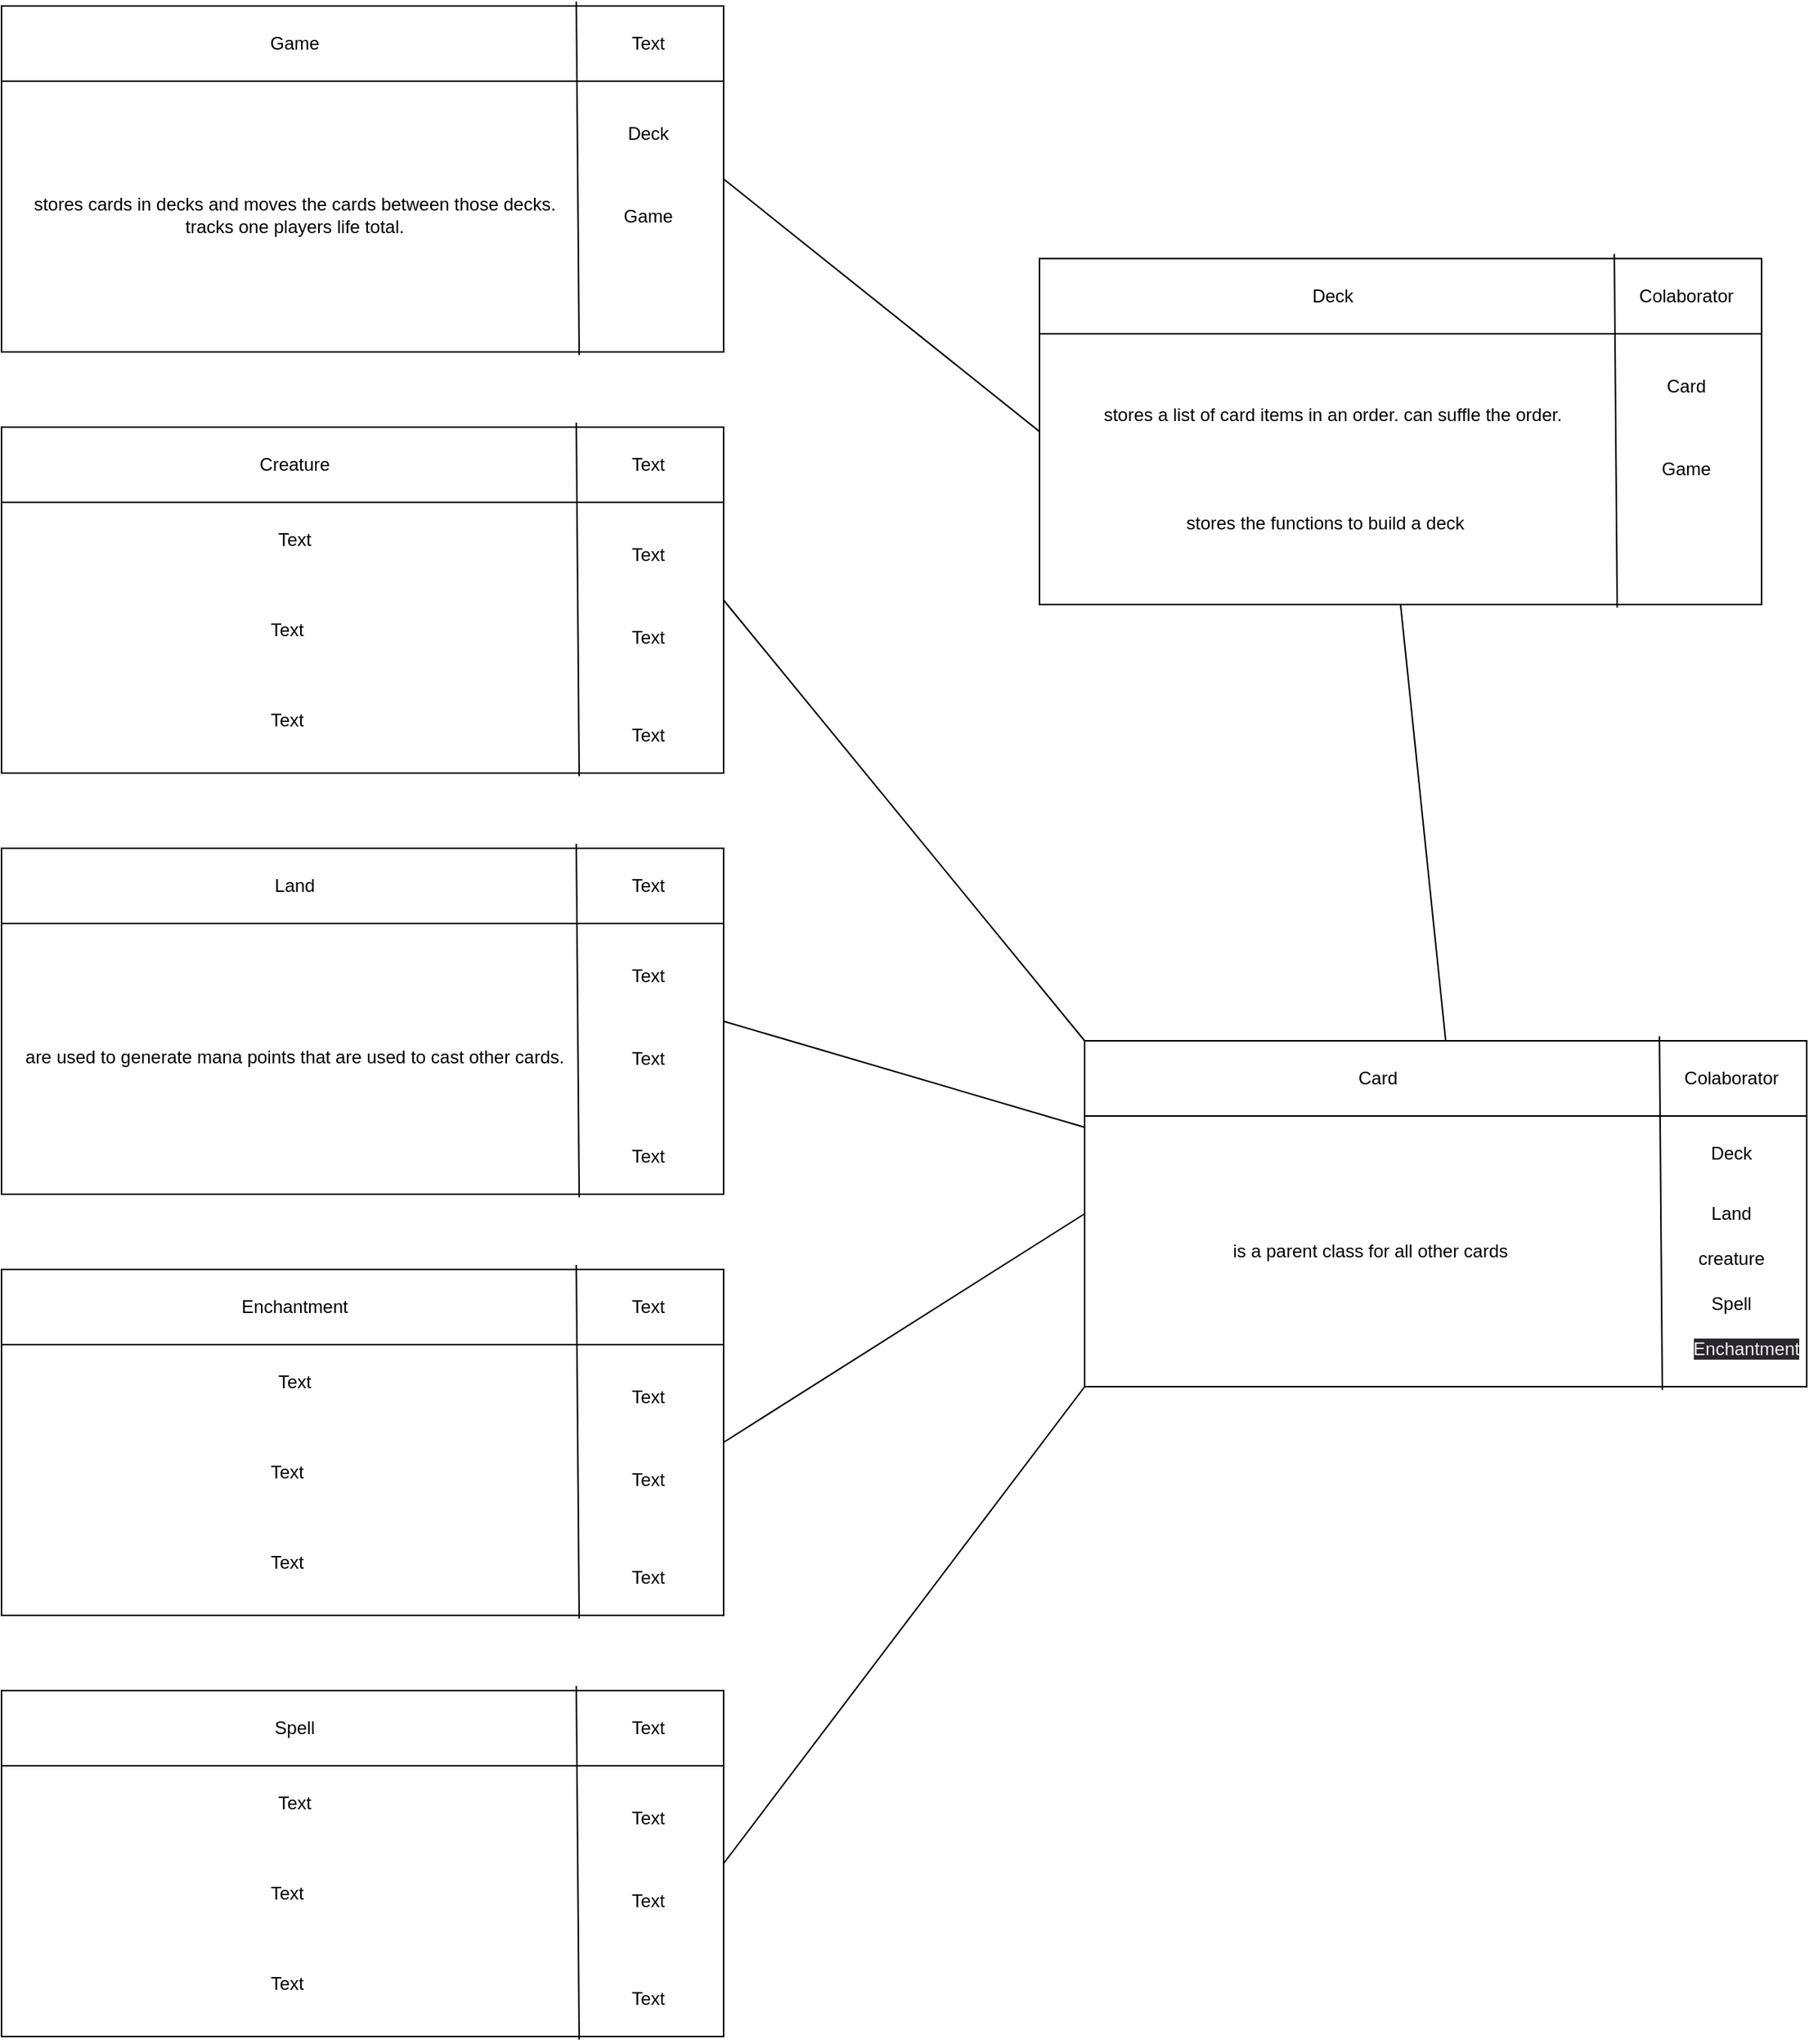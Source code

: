 <mxfile>
    <diagram id="SMxjXr8fTs9GWV9JukMW" name="Page-1">
        <mxGraphModel dx="1130" dy="418" grid="1" gridSize="10" guides="1" tooltips="1" connect="1" arrows="1" fold="1" page="1" pageScale="1" pageWidth="850" pageHeight="1100" math="0" shadow="0">
            <root>
                <mxCell id="0"/>
                <mxCell id="1" parent="0"/>
                <mxCell id="2" value="" style="rounded=0;whiteSpace=wrap;html=1;" vertex="1" parent="1">
                    <mxGeometry x="810" y="771" width="480" height="230" as="geometry"/>
                </mxCell>
                <mxCell id="3" value="" style="rounded=0;whiteSpace=wrap;html=1;" vertex="1" parent="1">
                    <mxGeometry x="810" y="771" width="480" height="50" as="geometry"/>
                </mxCell>
                <mxCell id="4" value="Card" style="text;html=1;strokeColor=none;fillColor=none;align=center;verticalAlign=middle;whiteSpace=wrap;rounded=0;" vertex="1" parent="1">
                    <mxGeometry x="820" y="781" width="370" height="30" as="geometry"/>
                </mxCell>
                <mxCell id="6" value="" style="endArrow=none;html=1;entryX=0.796;entryY=-0.06;entryDx=0;entryDy=0;entryPerimeter=0;exitX=0.8;exitY=1.009;exitDx=0;exitDy=0;exitPerimeter=0;" edge="1" parent="1" source="2" target="3">
                    <mxGeometry width="50" height="50" relative="1" as="geometry">
                        <mxPoint x="1190" y="921" as="sourcePoint"/>
                        <mxPoint x="1240" y="871" as="targetPoint"/>
                    </mxGeometry>
                </mxCell>
                <mxCell id="8" value="Colaborator" style="text;html=1;strokeColor=none;fillColor=none;align=center;verticalAlign=middle;whiteSpace=wrap;rounded=0;" vertex="1" parent="1">
                    <mxGeometry x="1210" y="781" width="60" height="30" as="geometry"/>
                </mxCell>
                <mxCell id="9" value="Deck" style="text;html=1;strokeColor=none;fillColor=none;align=center;verticalAlign=middle;whiteSpace=wrap;rounded=0;" vertex="1" parent="1">
                    <mxGeometry x="1210" y="831" width="60" height="30" as="geometry"/>
                </mxCell>
                <mxCell id="10" value="Land" style="text;html=1;strokeColor=none;fillColor=none;align=center;verticalAlign=middle;whiteSpace=wrap;rounded=0;" vertex="1" parent="1">
                    <mxGeometry x="1210" y="871" width="60" height="30" as="geometry"/>
                </mxCell>
                <mxCell id="11" value="creature" style="text;html=1;strokeColor=none;fillColor=none;align=center;verticalAlign=middle;whiteSpace=wrap;rounded=0;" vertex="1" parent="1">
                    <mxGeometry x="1210" y="901" width="60" height="30" as="geometry"/>
                </mxCell>
                <mxCell id="12" value="is a parent class for all other cards" style="text;html=1;strokeColor=none;fillColor=none;align=center;verticalAlign=middle;whiteSpace=wrap;rounded=0;" vertex="1" parent="1">
                    <mxGeometry x="815" y="831" width="370" height="160" as="geometry"/>
                </mxCell>
                <mxCell id="15" value="" style="rounded=0;whiteSpace=wrap;html=1;" vertex="1" parent="1">
                    <mxGeometry x="780" y="250.93" width="480" height="230" as="geometry"/>
                </mxCell>
                <mxCell id="16" value="" style="rounded=0;whiteSpace=wrap;html=1;" vertex="1" parent="1">
                    <mxGeometry x="780" y="250.93" width="480" height="50" as="geometry"/>
                </mxCell>
                <mxCell id="17" value="Deck" style="text;html=1;strokeColor=none;fillColor=none;align=center;verticalAlign=middle;whiteSpace=wrap;rounded=0;" vertex="1" parent="1">
                    <mxGeometry x="790" y="260.93" width="370" height="30" as="geometry"/>
                </mxCell>
                <mxCell id="18" value="" style="endArrow=none;html=1;entryX=0.796;entryY=-0.06;entryDx=0;entryDy=0;entryPerimeter=0;exitX=0.8;exitY=1.009;exitDx=0;exitDy=0;exitPerimeter=0;" edge="1" parent="1" source="15" target="16">
                    <mxGeometry width="50" height="50" relative="1" as="geometry">
                        <mxPoint x="1160" y="400.93" as="sourcePoint"/>
                        <mxPoint x="1210" y="350.93" as="targetPoint"/>
                    </mxGeometry>
                </mxCell>
                <mxCell id="19" value="Colaborator" style="text;html=1;strokeColor=none;fillColor=none;align=center;verticalAlign=middle;whiteSpace=wrap;rounded=0;" vertex="1" parent="1">
                    <mxGeometry x="1180" y="260.93" width="60" height="30" as="geometry"/>
                </mxCell>
                <mxCell id="20" value="Card" style="text;html=1;strokeColor=none;fillColor=none;align=center;verticalAlign=middle;whiteSpace=wrap;rounded=0;" vertex="1" parent="1">
                    <mxGeometry x="1180" y="320.93" width="60" height="30" as="geometry"/>
                </mxCell>
                <mxCell id="21" value="Game" style="text;html=1;strokeColor=none;fillColor=none;align=center;verticalAlign=middle;whiteSpace=wrap;rounded=0;" vertex="1" parent="1">
                    <mxGeometry x="1180" y="375.93" width="60" height="30" as="geometry"/>
                </mxCell>
                <mxCell id="23" value="stores a list of card items in an order. can suffle the order." style="text;html=1;strokeColor=none;fillColor=none;align=center;verticalAlign=middle;whiteSpace=wrap;rounded=0;" vertex="1" parent="1">
                    <mxGeometry x="790" y="310.93" width="370" height="89.07" as="geometry"/>
                </mxCell>
                <mxCell id="26" value="" style="rounded=0;whiteSpace=wrap;html=1;" vertex="1" parent="1">
                    <mxGeometry x="90" y="83" width="480" height="230" as="geometry"/>
                </mxCell>
                <mxCell id="27" value="" style="rounded=0;whiteSpace=wrap;html=1;" vertex="1" parent="1">
                    <mxGeometry x="90" y="83" width="480" height="50" as="geometry"/>
                </mxCell>
                <mxCell id="28" value="Game" style="text;html=1;strokeColor=none;fillColor=none;align=center;verticalAlign=middle;whiteSpace=wrap;rounded=0;" vertex="1" parent="1">
                    <mxGeometry x="100" y="93" width="370" height="30" as="geometry"/>
                </mxCell>
                <mxCell id="29" value="" style="endArrow=none;html=1;entryX=0.796;entryY=-0.06;entryDx=0;entryDy=0;entryPerimeter=0;exitX=0.8;exitY=1.009;exitDx=0;exitDy=0;exitPerimeter=0;" edge="1" parent="1" source="26" target="27">
                    <mxGeometry width="50" height="50" relative="1" as="geometry">
                        <mxPoint x="470" y="233" as="sourcePoint"/>
                        <mxPoint x="520" y="183" as="targetPoint"/>
                    </mxGeometry>
                </mxCell>
                <mxCell id="30" value="Text" style="text;html=1;strokeColor=none;fillColor=none;align=center;verticalAlign=middle;whiteSpace=wrap;rounded=0;" vertex="1" parent="1">
                    <mxGeometry x="490" y="93" width="60" height="30" as="geometry"/>
                </mxCell>
                <mxCell id="31" value="Deck" style="text;html=1;strokeColor=none;fillColor=none;align=center;verticalAlign=middle;whiteSpace=wrap;rounded=0;" vertex="1" parent="1">
                    <mxGeometry x="490" y="153" width="60" height="30" as="geometry"/>
                </mxCell>
                <mxCell id="32" value="Game" style="text;html=1;strokeColor=none;fillColor=none;align=center;verticalAlign=middle;whiteSpace=wrap;rounded=0;" vertex="1" parent="1">
                    <mxGeometry x="490" y="208" width="60" height="30" as="geometry"/>
                </mxCell>
                <mxCell id="34" value="stores cards in decks and moves the cards between those decks. tracks one players life total." style="text;html=1;strokeColor=none;fillColor=none;align=center;verticalAlign=middle;whiteSpace=wrap;rounded=0;" vertex="1" parent="1">
                    <mxGeometry x="100" y="143" width="370" height="157" as="geometry"/>
                </mxCell>
                <mxCell id="37" value="" style="rounded=0;whiteSpace=wrap;html=1;" vertex="1" parent="1">
                    <mxGeometry x="90" y="363" width="480" height="230" as="geometry"/>
                </mxCell>
                <mxCell id="38" value="" style="rounded=0;whiteSpace=wrap;html=1;" vertex="1" parent="1">
                    <mxGeometry x="90" y="363" width="480" height="50" as="geometry"/>
                </mxCell>
                <mxCell id="39" value="Creature" style="text;html=1;strokeColor=none;fillColor=none;align=center;verticalAlign=middle;whiteSpace=wrap;rounded=0;" vertex="1" parent="1">
                    <mxGeometry x="100" y="373" width="370" height="30" as="geometry"/>
                </mxCell>
                <mxCell id="40" value="" style="endArrow=none;html=1;entryX=0.796;entryY=-0.06;entryDx=0;entryDy=0;entryPerimeter=0;exitX=0.8;exitY=1.009;exitDx=0;exitDy=0;exitPerimeter=0;" edge="1" parent="1" source="37" target="38">
                    <mxGeometry width="50" height="50" relative="1" as="geometry">
                        <mxPoint x="470" y="513" as="sourcePoint"/>
                        <mxPoint x="520" y="463" as="targetPoint"/>
                    </mxGeometry>
                </mxCell>
                <mxCell id="41" value="Text" style="text;html=1;strokeColor=none;fillColor=none;align=center;verticalAlign=middle;whiteSpace=wrap;rounded=0;" vertex="1" parent="1">
                    <mxGeometry x="490" y="373" width="60" height="30" as="geometry"/>
                </mxCell>
                <mxCell id="42" value="Text" style="text;html=1;strokeColor=none;fillColor=none;align=center;verticalAlign=middle;whiteSpace=wrap;rounded=0;" vertex="1" parent="1">
                    <mxGeometry x="490" y="433" width="60" height="30" as="geometry"/>
                </mxCell>
                <mxCell id="43" value="Text" style="text;html=1;strokeColor=none;fillColor=none;align=center;verticalAlign=middle;whiteSpace=wrap;rounded=0;" vertex="1" parent="1">
                    <mxGeometry x="490" y="488" width="60" height="30" as="geometry"/>
                </mxCell>
                <mxCell id="44" value="Text" style="text;html=1;strokeColor=none;fillColor=none;align=center;verticalAlign=middle;whiteSpace=wrap;rounded=0;" vertex="1" parent="1">
                    <mxGeometry x="490" y="553" width="60" height="30" as="geometry"/>
                </mxCell>
                <mxCell id="45" value="Text" style="text;html=1;strokeColor=none;fillColor=none;align=center;verticalAlign=middle;whiteSpace=wrap;rounded=0;" vertex="1" parent="1">
                    <mxGeometry x="100" y="423" width="370" height="30" as="geometry"/>
                </mxCell>
                <mxCell id="46" value="Text" style="text;html=1;strokeColor=none;fillColor=none;align=center;verticalAlign=middle;whiteSpace=wrap;rounded=0;" vertex="1" parent="1">
                    <mxGeometry x="100" y="483" width="360" height="30" as="geometry"/>
                </mxCell>
                <mxCell id="47" value="Text" style="text;html=1;strokeColor=none;fillColor=none;align=center;verticalAlign=middle;whiteSpace=wrap;rounded=0;" vertex="1" parent="1">
                    <mxGeometry x="100" y="543" width="360" height="30" as="geometry"/>
                </mxCell>
                <mxCell id="48" value="" style="rounded=0;whiteSpace=wrap;html=1;" vertex="1" parent="1">
                    <mxGeometry x="90" y="643" width="480" height="230" as="geometry"/>
                </mxCell>
                <mxCell id="49" value="" style="rounded=0;whiteSpace=wrap;html=1;" vertex="1" parent="1">
                    <mxGeometry x="90" y="643" width="480" height="50" as="geometry"/>
                </mxCell>
                <mxCell id="50" value="Land" style="text;html=1;strokeColor=none;fillColor=none;align=center;verticalAlign=middle;whiteSpace=wrap;rounded=0;" vertex="1" parent="1">
                    <mxGeometry x="100" y="653" width="370" height="30" as="geometry"/>
                </mxCell>
                <mxCell id="51" value="" style="endArrow=none;html=1;entryX=0.796;entryY=-0.06;entryDx=0;entryDy=0;entryPerimeter=0;exitX=0.8;exitY=1.009;exitDx=0;exitDy=0;exitPerimeter=0;" edge="1" parent="1" source="48" target="49">
                    <mxGeometry width="50" height="50" relative="1" as="geometry">
                        <mxPoint x="470" y="793" as="sourcePoint"/>
                        <mxPoint x="520" y="743" as="targetPoint"/>
                    </mxGeometry>
                </mxCell>
                <mxCell id="52" value="Text" style="text;html=1;strokeColor=none;fillColor=none;align=center;verticalAlign=middle;whiteSpace=wrap;rounded=0;" vertex="1" parent="1">
                    <mxGeometry x="490" y="653" width="60" height="30" as="geometry"/>
                </mxCell>
                <mxCell id="53" value="Text" style="text;html=1;strokeColor=none;fillColor=none;align=center;verticalAlign=middle;whiteSpace=wrap;rounded=0;" vertex="1" parent="1">
                    <mxGeometry x="490" y="713" width="60" height="30" as="geometry"/>
                </mxCell>
                <mxCell id="54" value="Text" style="text;html=1;strokeColor=none;fillColor=none;align=center;verticalAlign=middle;whiteSpace=wrap;rounded=0;" vertex="1" parent="1">
                    <mxGeometry x="490" y="768" width="60" height="30" as="geometry"/>
                </mxCell>
                <mxCell id="55" value="Text" style="text;html=1;strokeColor=none;fillColor=none;align=center;verticalAlign=middle;whiteSpace=wrap;rounded=0;" vertex="1" parent="1">
                    <mxGeometry x="490" y="833" width="60" height="30" as="geometry"/>
                </mxCell>
                <mxCell id="56" value="are used to generate mana points that are used to cast other cards." style="text;html=1;strokeColor=none;fillColor=none;align=center;verticalAlign=middle;whiteSpace=wrap;rounded=0;" vertex="1" parent="1">
                    <mxGeometry x="100" y="703" width="370" height="157" as="geometry"/>
                </mxCell>
                <mxCell id="59" value="" style="rounded=0;whiteSpace=wrap;html=1;" vertex="1" parent="1">
                    <mxGeometry x="90" y="923" width="480" height="230" as="geometry"/>
                </mxCell>
                <mxCell id="60" value="" style="rounded=0;whiteSpace=wrap;html=1;" vertex="1" parent="1">
                    <mxGeometry x="90" y="923" width="480" height="50" as="geometry"/>
                </mxCell>
                <mxCell id="61" value="Enchantment" style="text;html=1;strokeColor=none;fillColor=none;align=center;verticalAlign=middle;whiteSpace=wrap;rounded=0;" vertex="1" parent="1">
                    <mxGeometry x="100" y="933" width="370" height="30" as="geometry"/>
                </mxCell>
                <mxCell id="62" value="" style="endArrow=none;html=1;entryX=0.796;entryY=-0.06;entryDx=0;entryDy=0;entryPerimeter=0;exitX=0.8;exitY=1.009;exitDx=0;exitDy=0;exitPerimeter=0;" edge="1" parent="1" source="59" target="60">
                    <mxGeometry width="50" height="50" relative="1" as="geometry">
                        <mxPoint x="470" y="1073" as="sourcePoint"/>
                        <mxPoint x="520" y="1023" as="targetPoint"/>
                    </mxGeometry>
                </mxCell>
                <mxCell id="63" value="Text" style="text;html=1;strokeColor=none;fillColor=none;align=center;verticalAlign=middle;whiteSpace=wrap;rounded=0;" vertex="1" parent="1">
                    <mxGeometry x="490" y="933" width="60" height="30" as="geometry"/>
                </mxCell>
                <mxCell id="64" value="Text" style="text;html=1;strokeColor=none;fillColor=none;align=center;verticalAlign=middle;whiteSpace=wrap;rounded=0;" vertex="1" parent="1">
                    <mxGeometry x="490" y="993" width="60" height="30" as="geometry"/>
                </mxCell>
                <mxCell id="65" value="Text" style="text;html=1;strokeColor=none;fillColor=none;align=center;verticalAlign=middle;whiteSpace=wrap;rounded=0;" vertex="1" parent="1">
                    <mxGeometry x="490" y="1048" width="60" height="30" as="geometry"/>
                </mxCell>
                <mxCell id="66" value="Text" style="text;html=1;strokeColor=none;fillColor=none;align=center;verticalAlign=middle;whiteSpace=wrap;rounded=0;" vertex="1" parent="1">
                    <mxGeometry x="490" y="1113" width="60" height="30" as="geometry"/>
                </mxCell>
                <mxCell id="67" value="Text" style="text;html=1;strokeColor=none;fillColor=none;align=center;verticalAlign=middle;whiteSpace=wrap;rounded=0;" vertex="1" parent="1">
                    <mxGeometry x="100" y="983" width="370" height="30" as="geometry"/>
                </mxCell>
                <mxCell id="68" value="Text" style="text;html=1;strokeColor=none;fillColor=none;align=center;verticalAlign=middle;whiteSpace=wrap;rounded=0;" vertex="1" parent="1">
                    <mxGeometry x="100" y="1043" width="360" height="30" as="geometry"/>
                </mxCell>
                <mxCell id="69" value="Text" style="text;html=1;strokeColor=none;fillColor=none;align=center;verticalAlign=middle;whiteSpace=wrap;rounded=0;" vertex="1" parent="1">
                    <mxGeometry x="100" y="1103" width="360" height="30" as="geometry"/>
                </mxCell>
                <mxCell id="70" value="Spell" style="text;html=1;strokeColor=none;fillColor=none;align=center;verticalAlign=middle;whiteSpace=wrap;rounded=0;" vertex="1" parent="1">
                    <mxGeometry x="1210" y="931" width="60" height="30" as="geometry"/>
                </mxCell>
                <mxCell id="71" value="&lt;span style=&quot;color: rgb(240, 240, 240); font-family: Helvetica; font-size: 12px; font-style: normal; font-variant-ligatures: normal; font-variant-caps: normal; font-weight: 400; letter-spacing: normal; orphans: 2; text-align: center; text-indent: 0px; text-transform: none; widows: 2; word-spacing: 0px; -webkit-text-stroke-width: 0px; background-color: rgb(42, 37, 47); text-decoration-thickness: initial; text-decoration-style: initial; text-decoration-color: initial; float: none; display: inline !important;&quot;&gt;Enchantment&lt;/span&gt;" style="text;html=1;strokeColor=none;fillColor=none;align=center;verticalAlign=middle;whiteSpace=wrap;rounded=0;" vertex="1" parent="1">
                    <mxGeometry x="1220" y="961" width="60" height="30" as="geometry"/>
                </mxCell>
                <mxCell id="73" value="" style="rounded=0;whiteSpace=wrap;html=1;" vertex="1" parent="1">
                    <mxGeometry x="90" y="1203" width="480" height="230" as="geometry"/>
                </mxCell>
                <mxCell id="74" value="" style="rounded=0;whiteSpace=wrap;html=1;" vertex="1" parent="1">
                    <mxGeometry x="90" y="1203" width="480" height="50" as="geometry"/>
                </mxCell>
                <mxCell id="75" value="Spell" style="text;html=1;strokeColor=none;fillColor=none;align=center;verticalAlign=middle;whiteSpace=wrap;rounded=0;" vertex="1" parent="1">
                    <mxGeometry x="100" y="1213" width="370" height="30" as="geometry"/>
                </mxCell>
                <mxCell id="76" value="" style="endArrow=none;html=1;entryX=0.796;entryY=-0.06;entryDx=0;entryDy=0;entryPerimeter=0;exitX=0.8;exitY=1.009;exitDx=0;exitDy=0;exitPerimeter=0;" edge="1" parent="1" source="73" target="74">
                    <mxGeometry width="50" height="50" relative="1" as="geometry">
                        <mxPoint x="470" y="1353" as="sourcePoint"/>
                        <mxPoint x="520" y="1303" as="targetPoint"/>
                    </mxGeometry>
                </mxCell>
                <mxCell id="77" value="Text" style="text;html=1;strokeColor=none;fillColor=none;align=center;verticalAlign=middle;whiteSpace=wrap;rounded=0;" vertex="1" parent="1">
                    <mxGeometry x="490" y="1213" width="60" height="30" as="geometry"/>
                </mxCell>
                <mxCell id="78" value="Text" style="text;html=1;strokeColor=none;fillColor=none;align=center;verticalAlign=middle;whiteSpace=wrap;rounded=0;" vertex="1" parent="1">
                    <mxGeometry x="490" y="1273" width="60" height="30" as="geometry"/>
                </mxCell>
                <mxCell id="79" value="Text" style="text;html=1;strokeColor=none;fillColor=none;align=center;verticalAlign=middle;whiteSpace=wrap;rounded=0;" vertex="1" parent="1">
                    <mxGeometry x="490" y="1328" width="60" height="30" as="geometry"/>
                </mxCell>
                <mxCell id="80" value="Text" style="text;html=1;strokeColor=none;fillColor=none;align=center;verticalAlign=middle;whiteSpace=wrap;rounded=0;" vertex="1" parent="1">
                    <mxGeometry x="490" y="1393" width="60" height="30" as="geometry"/>
                </mxCell>
                <mxCell id="81" value="Text" style="text;html=1;strokeColor=none;fillColor=none;align=center;verticalAlign=middle;whiteSpace=wrap;rounded=0;" vertex="1" parent="1">
                    <mxGeometry x="100" y="1263" width="370" height="30" as="geometry"/>
                </mxCell>
                <mxCell id="82" value="Text" style="text;html=1;strokeColor=none;fillColor=none;align=center;verticalAlign=middle;whiteSpace=wrap;rounded=0;" vertex="1" parent="1">
                    <mxGeometry x="100" y="1323" width="360" height="30" as="geometry"/>
                </mxCell>
                <mxCell id="83" value="Text" style="text;html=1;strokeColor=none;fillColor=none;align=center;verticalAlign=middle;whiteSpace=wrap;rounded=0;" vertex="1" parent="1">
                    <mxGeometry x="100" y="1383" width="360" height="30" as="geometry"/>
                </mxCell>
                <mxCell id="93" value="" style="endArrow=none;html=1;entryX=0;entryY=0;entryDx=0;entryDy=0;exitX=1;exitY=0.5;exitDx=0;exitDy=0;" edge="1" parent="1" source="37" target="2">
                    <mxGeometry width="50" height="50" relative="1" as="geometry">
                        <mxPoint x="650" y="480" as="sourcePoint"/>
                        <mxPoint x="740" y="820" as="targetPoint"/>
                    </mxGeometry>
                </mxCell>
                <mxCell id="94" value="" style="endArrow=none;html=1;entryX=0;entryY=0.25;entryDx=0;entryDy=0;exitX=1;exitY=0.5;exitDx=0;exitDy=0;" edge="1" parent="1" source="48" target="2">
                    <mxGeometry width="50" height="50" relative="1" as="geometry">
                        <mxPoint x="660" y="890" as="sourcePoint"/>
                        <mxPoint x="710" y="840" as="targetPoint"/>
                    </mxGeometry>
                </mxCell>
                <mxCell id="95" value="" style="endArrow=none;html=1;entryX=0;entryY=0.5;entryDx=0;entryDy=0;exitX=1;exitY=0.5;exitDx=0;exitDy=0;" edge="1" parent="1" source="59" target="2">
                    <mxGeometry width="50" height="50" relative="1" as="geometry">
                        <mxPoint x="650" y="930" as="sourcePoint"/>
                        <mxPoint x="700" y="880" as="targetPoint"/>
                    </mxGeometry>
                </mxCell>
                <mxCell id="96" value="" style="endArrow=none;html=1;entryX=0;entryY=1;entryDx=0;entryDy=0;exitX=1;exitY=0.5;exitDx=0;exitDy=0;" edge="1" parent="1" source="73" target="2">
                    <mxGeometry width="50" height="50" relative="1" as="geometry">
                        <mxPoint x="710" y="1090" as="sourcePoint"/>
                        <mxPoint x="760" y="1040" as="targetPoint"/>
                    </mxGeometry>
                </mxCell>
                <mxCell id="97" value="" style="endArrow=none;html=1;exitX=0.5;exitY=0;exitDx=0;exitDy=0;entryX=0.5;entryY=1;entryDx=0;entryDy=0;" edge="1" parent="1" source="3" target="15">
                    <mxGeometry width="50" height="50" relative="1" as="geometry">
                        <mxPoint x="960" y="660" as="sourcePoint"/>
                        <mxPoint x="1010" y="610" as="targetPoint"/>
                    </mxGeometry>
                </mxCell>
                <mxCell id="98" value="" style="endArrow=none;html=1;exitX=0;exitY=0.5;exitDx=0;exitDy=0;entryX=1;entryY=0.5;entryDx=0;entryDy=0;" edge="1" parent="1" source="15" target="26">
                    <mxGeometry width="50" height="50" relative="1" as="geometry">
                        <mxPoint x="720" y="200" as="sourcePoint"/>
                        <mxPoint x="770" y="150" as="targetPoint"/>
                    </mxGeometry>
                </mxCell>
                <mxCell id="99" value="stores the functions to build a deck" style="text;html=1;strokeColor=none;fillColor=none;align=center;verticalAlign=middle;whiteSpace=wrap;rounded=0;" vertex="1" parent="1">
                    <mxGeometry x="790" y="400" width="360" height="53" as="geometry"/>
                </mxCell>
            </root>
        </mxGraphModel>
    </diagram>
</mxfile>